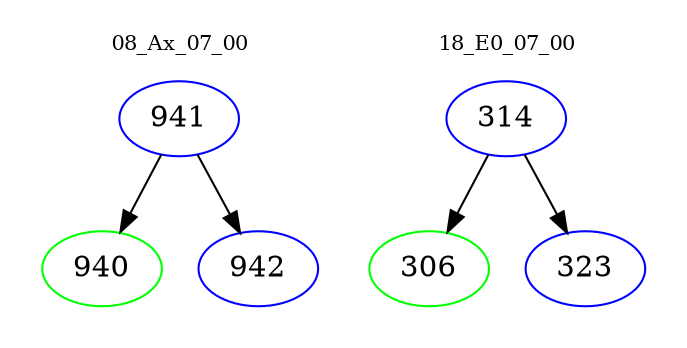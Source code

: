 digraph{
subgraph cluster_0 {
color = white
label = "08_Ax_07_00";
fontsize=10;
T0_941 [label="941", color="blue"]
T0_941 -> T0_940 [color="black"]
T0_940 [label="940", color="green"]
T0_941 -> T0_942 [color="black"]
T0_942 [label="942", color="blue"]
}
subgraph cluster_1 {
color = white
label = "18_E0_07_00";
fontsize=10;
T1_314 [label="314", color="blue"]
T1_314 -> T1_306 [color="black"]
T1_306 [label="306", color="green"]
T1_314 -> T1_323 [color="black"]
T1_323 [label="323", color="blue"]
}
}

